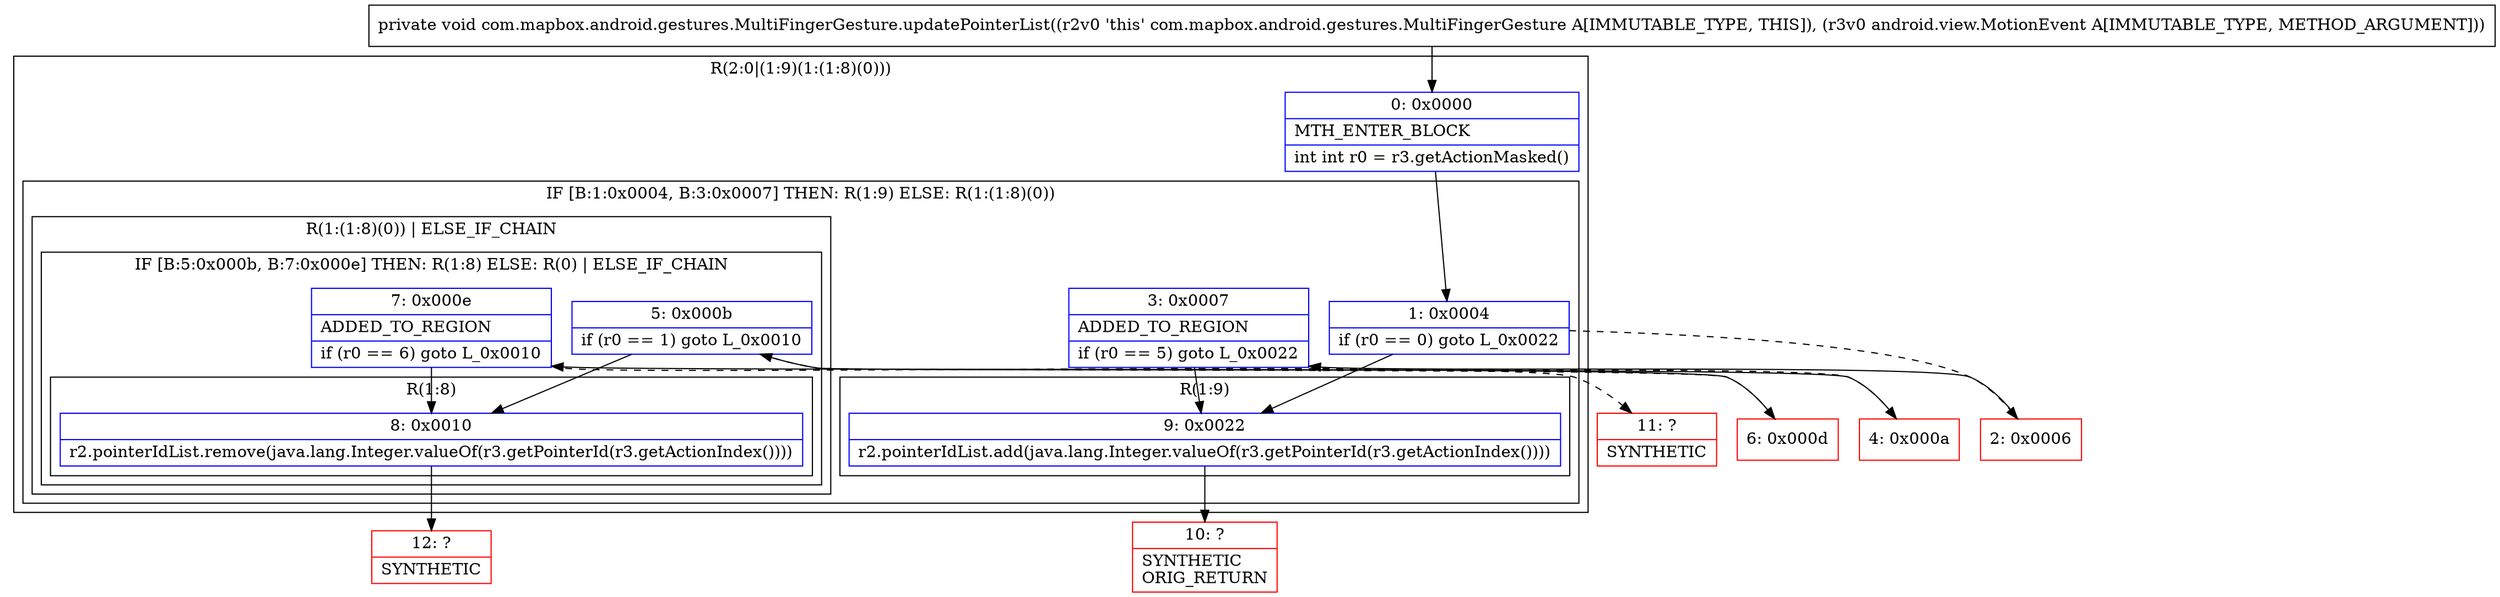 digraph "CFG forcom.mapbox.android.gestures.MultiFingerGesture.updatePointerList(Landroid\/view\/MotionEvent;)V" {
subgraph cluster_Region_1920097132 {
label = "R(2:0|(1:9)(1:(1:8)(0)))";
node [shape=record,color=blue];
Node_0 [shape=record,label="{0\:\ 0x0000|MTH_ENTER_BLOCK\l|int int r0 = r3.getActionMasked()\l}"];
subgraph cluster_IfRegion_882073893 {
label = "IF [B:1:0x0004, B:3:0x0007] THEN: R(1:9) ELSE: R(1:(1:8)(0))";
node [shape=record,color=blue];
Node_1 [shape=record,label="{1\:\ 0x0004|if (r0 == 0) goto L_0x0022\l}"];
Node_3 [shape=record,label="{3\:\ 0x0007|ADDED_TO_REGION\l|if (r0 == 5) goto L_0x0022\l}"];
subgraph cluster_Region_2077950292 {
label = "R(1:9)";
node [shape=record,color=blue];
Node_9 [shape=record,label="{9\:\ 0x0022|r2.pointerIdList.add(java.lang.Integer.valueOf(r3.getPointerId(r3.getActionIndex())))\l}"];
}
subgraph cluster_Region_202342420 {
label = "R(1:(1:8)(0)) | ELSE_IF_CHAIN\l";
node [shape=record,color=blue];
subgraph cluster_IfRegion_1432275954 {
label = "IF [B:5:0x000b, B:7:0x000e] THEN: R(1:8) ELSE: R(0) | ELSE_IF_CHAIN\l";
node [shape=record,color=blue];
Node_5 [shape=record,label="{5\:\ 0x000b|if (r0 == 1) goto L_0x0010\l}"];
Node_7 [shape=record,label="{7\:\ 0x000e|ADDED_TO_REGION\l|if (r0 == 6) goto L_0x0010\l}"];
subgraph cluster_Region_310512253 {
label = "R(1:8)";
node [shape=record,color=blue];
Node_8 [shape=record,label="{8\:\ 0x0010|r2.pointerIdList.remove(java.lang.Integer.valueOf(r3.getPointerId(r3.getActionIndex())))\l}"];
}
subgraph cluster_Region_386163722 {
label = "R(0)";
node [shape=record,color=blue];
}
}
}
}
}
Node_2 [shape=record,color=red,label="{2\:\ 0x0006}"];
Node_4 [shape=record,color=red,label="{4\:\ 0x000a}"];
Node_6 [shape=record,color=red,label="{6\:\ 0x000d}"];
Node_10 [shape=record,color=red,label="{10\:\ ?|SYNTHETIC\lORIG_RETURN\l}"];
Node_11 [shape=record,color=red,label="{11\:\ ?|SYNTHETIC\l}"];
Node_12 [shape=record,color=red,label="{12\:\ ?|SYNTHETIC\l}"];
MethodNode[shape=record,label="{private void com.mapbox.android.gestures.MultiFingerGesture.updatePointerList((r2v0 'this' com.mapbox.android.gestures.MultiFingerGesture A[IMMUTABLE_TYPE, THIS]), (r3v0 android.view.MotionEvent A[IMMUTABLE_TYPE, METHOD_ARGUMENT])) }"];
MethodNode -> Node_0;
Node_0 -> Node_1;
Node_1 -> Node_2[style=dashed];
Node_1 -> Node_9;
Node_3 -> Node_4[style=dashed];
Node_3 -> Node_9;
Node_9 -> Node_10;
Node_5 -> Node_6[style=dashed];
Node_5 -> Node_8;
Node_7 -> Node_8;
Node_7 -> Node_11[style=dashed];
Node_8 -> Node_12;
Node_2 -> Node_3;
Node_4 -> Node_5;
Node_6 -> Node_7;
}

